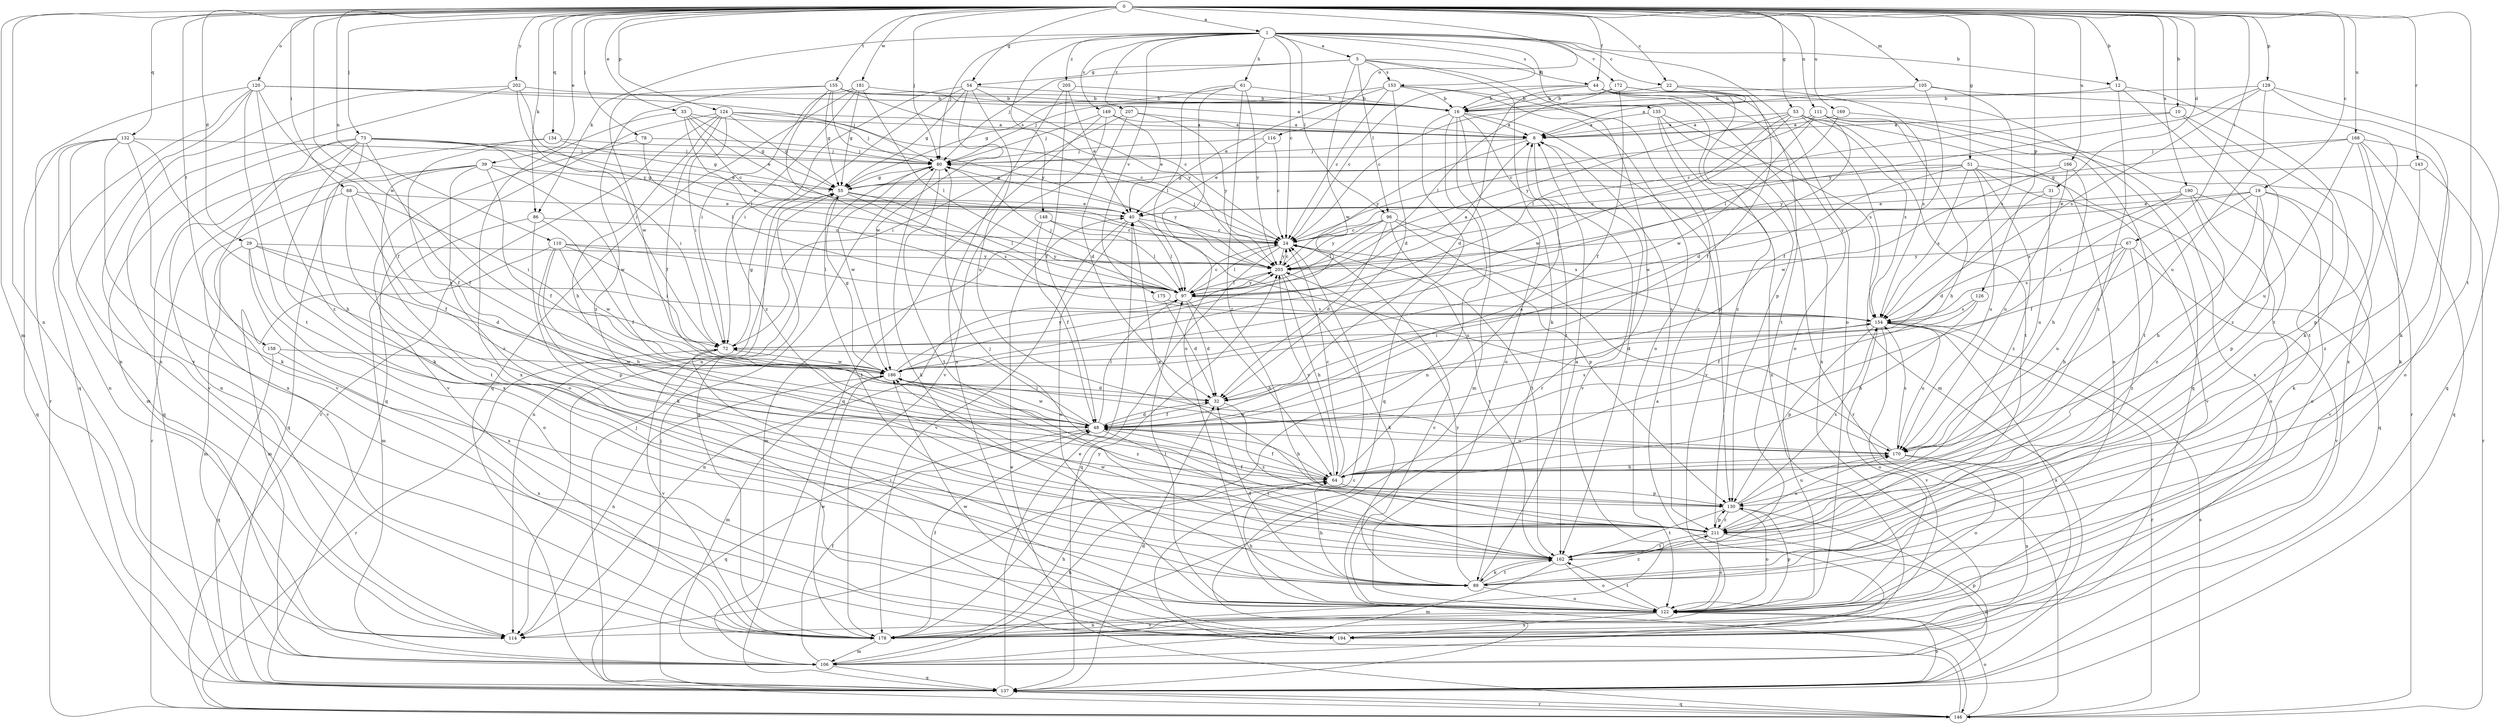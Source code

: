 strict digraph  {
0;
1;
5;
8;
10;
12;
16;
19;
22;
24;
29;
31;
32;
33;
39;
40;
44;
48;
51;
53;
54;
55;
61;
64;
67;
68;
72;
73;
78;
80;
86;
89;
96;
97;
105;
106;
110;
111;
114;
116;
120;
122;
124;
126;
129;
130;
132;
134;
135;
137;
143;
146;
148;
149;
153;
154;
155;
158;
162;
166;
168;
169;
170;
172;
175;
178;
181;
186;
190;
194;
202;
203;
205;
207;
211;
0 -> 1  [label=a];
0 -> 10  [label=b];
0 -> 12  [label=b];
0 -> 19  [label=c];
0 -> 22  [label=c];
0 -> 29  [label=d];
0 -> 31  [label=d];
0 -> 33  [label=e];
0 -> 39  [label=e];
0 -> 44  [label=f];
0 -> 51  [label=g];
0 -> 53  [label=g];
0 -> 54  [label=g];
0 -> 67  [label=i];
0 -> 68  [label=i];
0 -> 73  [label=j];
0 -> 78  [label=j];
0 -> 80  [label=j];
0 -> 86  [label=k];
0 -> 105  [label=m];
0 -> 106  [label=m];
0 -> 110  [label=n];
0 -> 111  [label=n];
0 -> 114  [label=n];
0 -> 116  [label=o];
0 -> 120  [label=o];
0 -> 124  [label=p];
0 -> 126  [label=p];
0 -> 129  [label=p];
0 -> 132  [label=q];
0 -> 134  [label=q];
0 -> 143  [label=r];
0 -> 155  [label=t];
0 -> 158  [label=t];
0 -> 162  [label=t];
0 -> 166  [label=u];
0 -> 168  [label=u];
0 -> 169  [label=u];
0 -> 181  [label=w];
0 -> 186  [label=w];
0 -> 190  [label=x];
0 -> 202  [label=y];
1 -> 5  [label=a];
1 -> 12  [label=b];
1 -> 22  [label=c];
1 -> 24  [label=c];
1 -> 61  [label=h];
1 -> 80  [label=j];
1 -> 86  [label=k];
1 -> 96  [label=l];
1 -> 122  [label=o];
1 -> 135  [label=q];
1 -> 148  [label=s];
1 -> 149  [label=s];
1 -> 153  [label=s];
1 -> 172  [label=v];
1 -> 175  [label=v];
1 -> 205  [label=z];
1 -> 207  [label=z];
5 -> 44  [label=f];
5 -> 54  [label=g];
5 -> 80  [label=j];
5 -> 89  [label=k];
5 -> 96  [label=l];
5 -> 146  [label=r];
5 -> 153  [label=s];
5 -> 186  [label=w];
8 -> 80  [label=j];
8 -> 162  [label=t];
8 -> 178  [label=v];
8 -> 203  [label=y];
10 -> 8  [label=a];
10 -> 24  [label=c];
10 -> 162  [label=t];
10 -> 211  [label=z];
12 -> 16  [label=b];
12 -> 89  [label=k];
12 -> 162  [label=t];
12 -> 211  [label=z];
16 -> 8  [label=a];
16 -> 106  [label=m];
16 -> 114  [label=n];
16 -> 122  [label=o];
16 -> 130  [label=p];
16 -> 137  [label=q];
16 -> 162  [label=t];
19 -> 40  [label=e];
19 -> 48  [label=f];
19 -> 64  [label=h];
19 -> 89  [label=k];
19 -> 122  [label=o];
19 -> 130  [label=p];
19 -> 203  [label=y];
22 -> 16  [label=b];
22 -> 24  [label=c];
22 -> 48  [label=f];
22 -> 154  [label=s];
24 -> 80  [label=j];
24 -> 97  [label=l];
24 -> 137  [label=q];
24 -> 162  [label=t];
24 -> 203  [label=y];
29 -> 32  [label=d];
29 -> 106  [label=m];
29 -> 122  [label=o];
29 -> 154  [label=s];
29 -> 194  [label=x];
29 -> 203  [label=y];
31 -> 32  [label=d];
31 -> 40  [label=e];
31 -> 170  [label=u];
32 -> 48  [label=f];
32 -> 211  [label=z];
33 -> 8  [label=a];
33 -> 24  [label=c];
33 -> 40  [label=e];
33 -> 55  [label=g];
33 -> 97  [label=l];
33 -> 194  [label=x];
39 -> 48  [label=f];
39 -> 55  [label=g];
39 -> 122  [label=o];
39 -> 137  [label=q];
39 -> 146  [label=r];
39 -> 186  [label=w];
39 -> 211  [label=z];
40 -> 24  [label=c];
40 -> 97  [label=l];
40 -> 122  [label=o];
40 -> 170  [label=u];
40 -> 178  [label=v];
44 -> 16  [label=b];
44 -> 24  [label=c];
44 -> 32  [label=d];
44 -> 122  [label=o];
44 -> 137  [label=q];
44 -> 194  [label=x];
44 -> 211  [label=z];
48 -> 32  [label=d];
48 -> 64  [label=h];
48 -> 72  [label=i];
48 -> 97  [label=l];
48 -> 137  [label=q];
48 -> 154  [label=s];
48 -> 162  [label=t];
48 -> 170  [label=u];
48 -> 186  [label=w];
51 -> 24  [label=c];
51 -> 55  [label=g];
51 -> 137  [label=q];
51 -> 154  [label=s];
51 -> 170  [label=u];
51 -> 178  [label=v];
51 -> 186  [label=w];
51 -> 211  [label=z];
53 -> 8  [label=a];
53 -> 97  [label=l];
53 -> 106  [label=m];
53 -> 122  [label=o];
53 -> 154  [label=s];
53 -> 162  [label=t];
53 -> 186  [label=w];
53 -> 203  [label=y];
54 -> 16  [label=b];
54 -> 55  [label=g];
54 -> 72  [label=i];
54 -> 114  [label=n];
54 -> 170  [label=u];
54 -> 186  [label=w];
54 -> 203  [label=y];
55 -> 40  [label=e];
55 -> 97  [label=l];
55 -> 114  [label=n];
55 -> 154  [label=s];
55 -> 162  [label=t];
61 -> 16  [label=b];
61 -> 55  [label=g];
61 -> 97  [label=l];
61 -> 122  [label=o];
61 -> 203  [label=y];
61 -> 211  [label=z];
64 -> 8  [label=a];
64 -> 24  [label=c];
64 -> 48  [label=f];
64 -> 130  [label=p];
64 -> 203  [label=y];
67 -> 64  [label=h];
67 -> 154  [label=s];
67 -> 170  [label=u];
67 -> 178  [label=v];
67 -> 203  [label=y];
67 -> 211  [label=z];
68 -> 40  [label=e];
68 -> 48  [label=f];
68 -> 72  [label=i];
68 -> 162  [label=t];
68 -> 178  [label=v];
72 -> 55  [label=g];
72 -> 146  [label=r];
72 -> 178  [label=v];
72 -> 186  [label=w];
73 -> 24  [label=c];
73 -> 40  [label=e];
73 -> 48  [label=f];
73 -> 72  [label=i];
73 -> 80  [label=j];
73 -> 89  [label=k];
73 -> 106  [label=m];
73 -> 114  [label=n];
73 -> 178  [label=v];
73 -> 194  [label=x];
78 -> 80  [label=j];
78 -> 97  [label=l];
78 -> 178  [label=v];
80 -> 55  [label=g];
80 -> 89  [label=k];
80 -> 162  [label=t];
80 -> 186  [label=w];
80 -> 203  [label=y];
86 -> 24  [label=c];
86 -> 48  [label=f];
86 -> 89  [label=k];
86 -> 106  [label=m];
89 -> 8  [label=a];
89 -> 32  [label=d];
89 -> 64  [label=h];
89 -> 122  [label=o];
89 -> 162  [label=t];
89 -> 203  [label=y];
89 -> 211  [label=z];
96 -> 24  [label=c];
96 -> 32  [label=d];
96 -> 97  [label=l];
96 -> 130  [label=p];
96 -> 154  [label=s];
96 -> 162  [label=t];
96 -> 203  [label=y];
97 -> 8  [label=a];
97 -> 24  [label=c];
97 -> 32  [label=d];
97 -> 64  [label=h];
97 -> 80  [label=j];
97 -> 114  [label=n];
97 -> 154  [label=s];
97 -> 203  [label=y];
105 -> 8  [label=a];
105 -> 16  [label=b];
105 -> 48  [label=f];
105 -> 154  [label=s];
105 -> 194  [label=x];
106 -> 8  [label=a];
106 -> 48  [label=f];
106 -> 64  [label=h];
106 -> 130  [label=p];
106 -> 137  [label=q];
110 -> 64  [label=h];
110 -> 72  [label=i];
110 -> 97  [label=l];
110 -> 106  [label=m];
110 -> 130  [label=p];
110 -> 186  [label=w];
110 -> 203  [label=y];
111 -> 8  [label=a];
111 -> 24  [label=c];
111 -> 32  [label=d];
111 -> 64  [label=h];
111 -> 162  [label=t];
111 -> 186  [label=w];
111 -> 194  [label=x];
116 -> 24  [label=c];
116 -> 40  [label=e];
116 -> 80  [label=j];
120 -> 16  [label=b];
120 -> 48  [label=f];
120 -> 80  [label=j];
120 -> 114  [label=n];
120 -> 137  [label=q];
120 -> 146  [label=r];
120 -> 162  [label=t];
120 -> 211  [label=z];
122 -> 24  [label=c];
122 -> 64  [label=h];
122 -> 72  [label=i];
122 -> 97  [label=l];
122 -> 114  [label=n];
122 -> 130  [label=p];
122 -> 162  [label=t];
122 -> 178  [label=v];
122 -> 194  [label=x];
124 -> 8  [label=a];
124 -> 24  [label=c];
124 -> 48  [label=f];
124 -> 55  [label=g];
124 -> 64  [label=h];
124 -> 72  [label=i];
124 -> 80  [label=j];
124 -> 137  [label=q];
124 -> 146  [label=r];
126 -> 48  [label=f];
126 -> 64  [label=h];
126 -> 154  [label=s];
129 -> 16  [label=b];
129 -> 89  [label=k];
129 -> 137  [label=q];
129 -> 154  [label=s];
129 -> 170  [label=u];
129 -> 203  [label=y];
130 -> 40  [label=e];
130 -> 48  [label=f];
130 -> 122  [label=o];
130 -> 154  [label=s];
130 -> 162  [label=t];
130 -> 170  [label=u];
130 -> 211  [label=z];
132 -> 64  [label=h];
132 -> 80  [label=j];
132 -> 89  [label=k];
132 -> 114  [label=n];
132 -> 137  [label=q];
132 -> 178  [label=v];
132 -> 194  [label=x];
134 -> 48  [label=f];
134 -> 55  [label=g];
134 -> 80  [label=j];
134 -> 137  [label=q];
135 -> 8  [label=a];
135 -> 146  [label=r];
135 -> 154  [label=s];
135 -> 178  [label=v];
135 -> 194  [label=x];
137 -> 32  [label=d];
137 -> 40  [label=e];
137 -> 80  [label=j];
137 -> 122  [label=o];
137 -> 146  [label=r];
143 -> 55  [label=g];
143 -> 146  [label=r];
143 -> 211  [label=z];
146 -> 24  [label=c];
146 -> 40  [label=e];
146 -> 80  [label=j];
146 -> 122  [label=o];
146 -> 137  [label=q];
146 -> 154  [label=s];
148 -> 24  [label=c];
148 -> 48  [label=f];
148 -> 97  [label=l];
148 -> 106  [label=m];
149 -> 8  [label=a];
149 -> 40  [label=e];
149 -> 80  [label=j];
149 -> 137  [label=q];
149 -> 178  [label=v];
153 -> 16  [label=b];
153 -> 24  [label=c];
153 -> 32  [label=d];
153 -> 40  [label=e];
153 -> 80  [label=j];
153 -> 122  [label=o];
153 -> 211  [label=z];
154 -> 72  [label=i];
154 -> 122  [label=o];
154 -> 130  [label=p];
154 -> 146  [label=r];
154 -> 170  [label=u];
154 -> 178  [label=v];
154 -> 194  [label=x];
155 -> 8  [label=a];
155 -> 16  [label=b];
155 -> 24  [label=c];
155 -> 55  [label=g];
155 -> 97  [label=l];
155 -> 186  [label=w];
155 -> 203  [label=y];
155 -> 211  [label=z];
158 -> 137  [label=q];
158 -> 186  [label=w];
158 -> 194  [label=x];
162 -> 89  [label=k];
162 -> 106  [label=m];
162 -> 122  [label=o];
162 -> 186  [label=w];
166 -> 55  [label=g];
166 -> 64  [label=h];
166 -> 170  [label=u];
166 -> 186  [label=w];
168 -> 80  [label=j];
168 -> 89  [label=k];
168 -> 122  [label=o];
168 -> 130  [label=p];
168 -> 137  [label=q];
168 -> 170  [label=u];
168 -> 203  [label=y];
169 -> 8  [label=a];
169 -> 97  [label=l];
169 -> 146  [label=r];
170 -> 24  [label=c];
170 -> 64  [label=h];
170 -> 122  [label=o];
170 -> 154  [label=s];
170 -> 186  [label=w];
170 -> 194  [label=x];
172 -> 16  [label=b];
172 -> 48  [label=f];
172 -> 97  [label=l];
172 -> 130  [label=p];
172 -> 162  [label=t];
175 -> 32  [label=d];
175 -> 154  [label=s];
178 -> 48  [label=f];
178 -> 55  [label=g];
178 -> 64  [label=h];
178 -> 106  [label=m];
178 -> 186  [label=w];
178 -> 203  [label=y];
181 -> 16  [label=b];
181 -> 55  [label=g];
181 -> 72  [label=i];
181 -> 97  [label=l];
181 -> 137  [label=q];
181 -> 211  [label=z];
186 -> 32  [label=d];
186 -> 55  [label=g];
186 -> 106  [label=m];
186 -> 114  [label=n];
186 -> 203  [label=y];
186 -> 211  [label=z];
190 -> 40  [label=e];
190 -> 72  [label=i];
190 -> 122  [label=o];
190 -> 154  [label=s];
190 -> 178  [label=v];
190 -> 211  [label=z];
194 -> 186  [label=w];
202 -> 16  [label=b];
202 -> 72  [label=i];
202 -> 114  [label=n];
202 -> 178  [label=v];
202 -> 203  [label=y];
203 -> 24  [label=c];
203 -> 64  [label=h];
203 -> 89  [label=k];
203 -> 97  [label=l];
205 -> 16  [label=b];
205 -> 40  [label=e];
205 -> 48  [label=f];
205 -> 194  [label=x];
207 -> 8  [label=a];
207 -> 32  [label=d];
207 -> 72  [label=i];
207 -> 203  [label=y];
211 -> 80  [label=j];
211 -> 122  [label=o];
211 -> 130  [label=p];
211 -> 137  [label=q];
211 -> 162  [label=t];
211 -> 170  [label=u];
}
